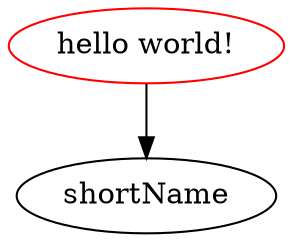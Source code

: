 strict digraph G {
    B[label="hello world!", color="red"]
    
    /* Relationships */
    B-> shortName

    /* Ranks */
    { rank=same; shortName; };
}